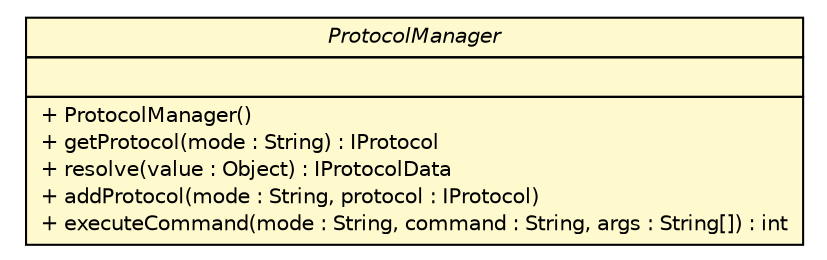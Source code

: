 #!/usr/local/bin/dot
#
# Class diagram 
# Generated by UMLGraph version R5_6 (http://www.umlgraph.org/)
#

digraph G {
	edge [fontname="Helvetica",fontsize=10,labelfontname="Helvetica",labelfontsize=10];
	node [fontname="Helvetica",fontsize=10,shape=plaintext];
	nodesep=0.25;
	ranksep=0.5;
	// com.xley.lfosc.ProtocolManager
	c2112 [label=<<table title="com.xley.lfosc.ProtocolManager" border="0" cellborder="1" cellspacing="0" cellpadding="2" port="p" bgcolor="lemonChiffon" href="./ProtocolManager.html">
		<tr><td><table border="0" cellspacing="0" cellpadding="1">
<tr><td align="center" balign="center"><font face="Helvetica-Oblique"> ProtocolManager </font></td></tr>
		</table></td></tr>
		<tr><td><table border="0" cellspacing="0" cellpadding="1">
<tr><td align="left" balign="left">  </td></tr>
		</table></td></tr>
		<tr><td><table border="0" cellspacing="0" cellpadding="1">
<tr><td align="left" balign="left"> + ProtocolManager() </td></tr>
<tr><td align="left" balign="left"> + getProtocol(mode : String) : IProtocol </td></tr>
<tr><td align="left" balign="left"> + resolve(value : Object) : IProtocolData </td></tr>
<tr><td align="left" balign="left"> + addProtocol(mode : String, protocol : IProtocol) </td></tr>
<tr><td align="left" balign="left"> + executeCommand(mode : String, command : String, args : String[]) : int </td></tr>
		</table></td></tr>
		</table>>, URL="./ProtocolManager.html", fontname="Helvetica", fontcolor="black", fontsize=10.0];
}

